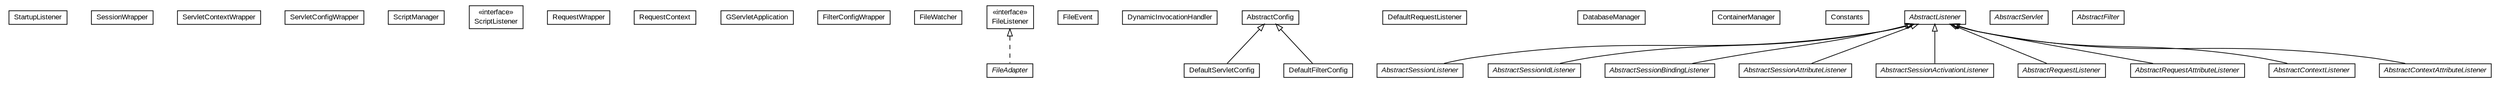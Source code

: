 #!/usr/local/bin/dot
#
# Class diagram 
# Generated by UMLGraph version R5_6-24-gf6e263 (http://www.umlgraph.org/)
#

digraph G {
	edge [fontname="arial",fontsize=10,labelfontname="arial",labelfontsize=10];
	node [fontname="arial",fontsize=10,shape=plaintext];
	nodesep=0.25;
	ranksep=0.5;
	// org.gservlet.StartupListener
	c0 [label=<<table title="org.gservlet.StartupListener" border="0" cellborder="1" cellspacing="0" cellpadding="2" port="p" href="./StartupListener.html">
		<tr><td><table border="0" cellspacing="0" cellpadding="1">
<tr><td align="center" balign="center"> StartupListener </td></tr>
		</table></td></tr>
		</table>>, URL="./StartupListener.html", fontname="arial", fontcolor="black", fontsize=10.0];
	// org.gservlet.SessionWrapper
	c1 [label=<<table title="org.gservlet.SessionWrapper" border="0" cellborder="1" cellspacing="0" cellpadding="2" port="p" href="./SessionWrapper.html">
		<tr><td><table border="0" cellspacing="0" cellpadding="1">
<tr><td align="center" balign="center"> SessionWrapper </td></tr>
		</table></td></tr>
		</table>>, URL="./SessionWrapper.html", fontname="arial", fontcolor="black", fontsize=10.0];
	// org.gservlet.ServletContextWrapper
	c2 [label=<<table title="org.gservlet.ServletContextWrapper" border="0" cellborder="1" cellspacing="0" cellpadding="2" port="p" href="./ServletContextWrapper.html">
		<tr><td><table border="0" cellspacing="0" cellpadding="1">
<tr><td align="center" balign="center"> ServletContextWrapper </td></tr>
		</table></td></tr>
		</table>>, URL="./ServletContextWrapper.html", fontname="arial", fontcolor="black", fontsize=10.0];
	// org.gservlet.ServletConfigWrapper
	c3 [label=<<table title="org.gservlet.ServletConfigWrapper" border="0" cellborder="1" cellspacing="0" cellpadding="2" port="p" href="./ServletConfigWrapper.html">
		<tr><td><table border="0" cellspacing="0" cellpadding="1">
<tr><td align="center" balign="center"> ServletConfigWrapper </td></tr>
		</table></td></tr>
		</table>>, URL="./ServletConfigWrapper.html", fontname="arial", fontcolor="black", fontsize=10.0];
	// org.gservlet.ScriptManager
	c4 [label=<<table title="org.gservlet.ScriptManager" border="0" cellborder="1" cellspacing="0" cellpadding="2" port="p" href="./ScriptManager.html">
		<tr><td><table border="0" cellspacing="0" cellpadding="1">
<tr><td align="center" balign="center"> ScriptManager </td></tr>
		</table></td></tr>
		</table>>, URL="./ScriptManager.html", fontname="arial", fontcolor="black", fontsize=10.0];
	// org.gservlet.ScriptListener
	c5 [label=<<table title="org.gservlet.ScriptListener" border="0" cellborder="1" cellspacing="0" cellpadding="2" port="p" href="./ScriptListener.html">
		<tr><td><table border="0" cellspacing="0" cellpadding="1">
<tr><td align="center" balign="center"> &#171;interface&#187; </td></tr>
<tr><td align="center" balign="center"> ScriptListener </td></tr>
		</table></td></tr>
		</table>>, URL="./ScriptListener.html", fontname="arial", fontcolor="black", fontsize=10.0];
	// org.gservlet.RequestWrapper
	c6 [label=<<table title="org.gservlet.RequestWrapper" border="0" cellborder="1" cellspacing="0" cellpadding="2" port="p" href="./RequestWrapper.html">
		<tr><td><table border="0" cellspacing="0" cellpadding="1">
<tr><td align="center" balign="center"> RequestWrapper </td></tr>
		</table></td></tr>
		</table>>, URL="./RequestWrapper.html", fontname="arial", fontcolor="black", fontsize=10.0];
	// org.gservlet.RequestContext
	c7 [label=<<table title="org.gservlet.RequestContext" border="0" cellborder="1" cellspacing="0" cellpadding="2" port="p" href="./RequestContext.html">
		<tr><td><table border="0" cellspacing="0" cellpadding="1">
<tr><td align="center" balign="center"> RequestContext </td></tr>
		</table></td></tr>
		</table>>, URL="./RequestContext.html", fontname="arial", fontcolor="black", fontsize=10.0];
	// org.gservlet.GServletApplication
	c8 [label=<<table title="org.gservlet.GServletApplication" border="0" cellborder="1" cellspacing="0" cellpadding="2" port="p" href="./GServletApplication.html">
		<tr><td><table border="0" cellspacing="0" cellpadding="1">
<tr><td align="center" balign="center"> GServletApplication </td></tr>
		</table></td></tr>
		</table>>, URL="./GServletApplication.html", fontname="arial", fontcolor="black", fontsize=10.0];
	// org.gservlet.FilterConfigWrapper
	c9 [label=<<table title="org.gservlet.FilterConfigWrapper" border="0" cellborder="1" cellspacing="0" cellpadding="2" port="p" href="./FilterConfigWrapper.html">
		<tr><td><table border="0" cellspacing="0" cellpadding="1">
<tr><td align="center" balign="center"> FilterConfigWrapper </td></tr>
		</table></td></tr>
		</table>>, URL="./FilterConfigWrapper.html", fontname="arial", fontcolor="black", fontsize=10.0];
	// org.gservlet.FileWatcher
	c10 [label=<<table title="org.gservlet.FileWatcher" border="0" cellborder="1" cellspacing="0" cellpadding="2" port="p" href="./FileWatcher.html">
		<tr><td><table border="0" cellspacing="0" cellpadding="1">
<tr><td align="center" balign="center"> FileWatcher </td></tr>
		</table></td></tr>
		</table>>, URL="./FileWatcher.html", fontname="arial", fontcolor="black", fontsize=10.0];
	// org.gservlet.FileListener
	c11 [label=<<table title="org.gservlet.FileListener" border="0" cellborder="1" cellspacing="0" cellpadding="2" port="p" href="./FileListener.html">
		<tr><td><table border="0" cellspacing="0" cellpadding="1">
<tr><td align="center" balign="center"> &#171;interface&#187; </td></tr>
<tr><td align="center" balign="center"> FileListener </td></tr>
		</table></td></tr>
		</table>>, URL="./FileListener.html", fontname="arial", fontcolor="black", fontsize=10.0];
	// org.gservlet.FileEvent
	c12 [label=<<table title="org.gservlet.FileEvent" border="0" cellborder="1" cellspacing="0" cellpadding="2" port="p" href="./FileEvent.html">
		<tr><td><table border="0" cellspacing="0" cellpadding="1">
<tr><td align="center" balign="center"> FileEvent </td></tr>
		</table></td></tr>
		</table>>, URL="./FileEvent.html", fontname="arial", fontcolor="black", fontsize=10.0];
	// org.gservlet.FileAdapter
	c13 [label=<<table title="org.gservlet.FileAdapter" border="0" cellborder="1" cellspacing="0" cellpadding="2" port="p" href="./FileAdapter.html">
		<tr><td><table border="0" cellspacing="0" cellpadding="1">
<tr><td align="center" balign="center"><font face="arial italic"> FileAdapter </font></td></tr>
		</table></td></tr>
		</table>>, URL="./FileAdapter.html", fontname="arial", fontcolor="black", fontsize=10.0];
	// org.gservlet.DynamicInvocationHandler
	c14 [label=<<table title="org.gservlet.DynamicInvocationHandler" border="0" cellborder="1" cellspacing="0" cellpadding="2" port="p" href="./DynamicInvocationHandler.html">
		<tr><td><table border="0" cellspacing="0" cellpadding="1">
<tr><td align="center" balign="center"> DynamicInvocationHandler </td></tr>
		</table></td></tr>
		</table>>, URL="./DynamicInvocationHandler.html", fontname="arial", fontcolor="black", fontsize=10.0];
	// org.gservlet.DefaultServletConfig
	c15 [label=<<table title="org.gservlet.DefaultServletConfig" border="0" cellborder="1" cellspacing="0" cellpadding="2" port="p" href="./DefaultServletConfig.html">
		<tr><td><table border="0" cellspacing="0" cellpadding="1">
<tr><td align="center" balign="center"> DefaultServletConfig </td></tr>
		</table></td></tr>
		</table>>, URL="./DefaultServletConfig.html", fontname="arial", fontcolor="black", fontsize=10.0];
	// org.gservlet.DefaultRequestListener
	c16 [label=<<table title="org.gservlet.DefaultRequestListener" border="0" cellborder="1" cellspacing="0" cellpadding="2" port="p" href="./DefaultRequestListener.html">
		<tr><td><table border="0" cellspacing="0" cellpadding="1">
<tr><td align="center" balign="center"> DefaultRequestListener </td></tr>
		</table></td></tr>
		</table>>, URL="./DefaultRequestListener.html", fontname="arial", fontcolor="black", fontsize=10.0];
	// org.gservlet.DefaultFilterConfig
	c17 [label=<<table title="org.gservlet.DefaultFilterConfig" border="0" cellborder="1" cellspacing="0" cellpadding="2" port="p" href="./DefaultFilterConfig.html">
		<tr><td><table border="0" cellspacing="0" cellpadding="1">
<tr><td align="center" balign="center"> DefaultFilterConfig </td></tr>
		</table></td></tr>
		</table>>, URL="./DefaultFilterConfig.html", fontname="arial", fontcolor="black", fontsize=10.0];
	// org.gservlet.DatabaseManager
	c18 [label=<<table title="org.gservlet.DatabaseManager" border="0" cellborder="1" cellspacing="0" cellpadding="2" port="p" href="./DatabaseManager.html">
		<tr><td><table border="0" cellspacing="0" cellpadding="1">
<tr><td align="center" balign="center"> DatabaseManager </td></tr>
		</table></td></tr>
		</table>>, URL="./DatabaseManager.html", fontname="arial", fontcolor="black", fontsize=10.0];
	// org.gservlet.ContainerManager
	c19 [label=<<table title="org.gservlet.ContainerManager" border="0" cellborder="1" cellspacing="0" cellpadding="2" port="p" href="./ContainerManager.html">
		<tr><td><table border="0" cellspacing="0" cellpadding="1">
<tr><td align="center" balign="center"> ContainerManager </td></tr>
		</table></td></tr>
		</table>>, URL="./ContainerManager.html", fontname="arial", fontcolor="black", fontsize=10.0];
	// org.gservlet.Constants
	c20 [label=<<table title="org.gservlet.Constants" border="0" cellborder="1" cellspacing="0" cellpadding="2" port="p" href="./Constants.html">
		<tr><td><table border="0" cellspacing="0" cellpadding="1">
<tr><td align="center" balign="center"> Constants </td></tr>
		</table></td></tr>
		</table>>, URL="./Constants.html", fontname="arial", fontcolor="black", fontsize=10.0];
	// org.gservlet.AbstractSessionListener
	c21 [label=<<table title="org.gservlet.AbstractSessionListener" border="0" cellborder="1" cellspacing="0" cellpadding="2" port="p" href="./AbstractSessionListener.html">
		<tr><td><table border="0" cellspacing="0" cellpadding="1">
<tr><td align="center" balign="center"><font face="arial italic"> AbstractSessionListener </font></td></tr>
		</table></td></tr>
		</table>>, URL="./AbstractSessionListener.html", fontname="arial", fontcolor="black", fontsize=10.0];
	// org.gservlet.AbstractSessionIdListener
	c22 [label=<<table title="org.gservlet.AbstractSessionIdListener" border="0" cellborder="1" cellspacing="0" cellpadding="2" port="p" href="./AbstractSessionIdListener.html">
		<tr><td><table border="0" cellspacing="0" cellpadding="1">
<tr><td align="center" balign="center"><font face="arial italic"> AbstractSessionIdListener </font></td></tr>
		</table></td></tr>
		</table>>, URL="./AbstractSessionIdListener.html", fontname="arial", fontcolor="black", fontsize=10.0];
	// org.gservlet.AbstractSessionBindingListener
	c23 [label=<<table title="org.gservlet.AbstractSessionBindingListener" border="0" cellborder="1" cellspacing="0" cellpadding="2" port="p" href="./AbstractSessionBindingListener.html">
		<tr><td><table border="0" cellspacing="0" cellpadding="1">
<tr><td align="center" balign="center"><font face="arial italic"> AbstractSessionBindingListener </font></td></tr>
		</table></td></tr>
		</table>>, URL="./AbstractSessionBindingListener.html", fontname="arial", fontcolor="black", fontsize=10.0];
	// org.gservlet.AbstractSessionAttributeListener
	c24 [label=<<table title="org.gservlet.AbstractSessionAttributeListener" border="0" cellborder="1" cellspacing="0" cellpadding="2" port="p" href="./AbstractSessionAttributeListener.html">
		<tr><td><table border="0" cellspacing="0" cellpadding="1">
<tr><td align="center" balign="center"><font face="arial italic"> AbstractSessionAttributeListener </font></td></tr>
		</table></td></tr>
		</table>>, URL="./AbstractSessionAttributeListener.html", fontname="arial", fontcolor="black", fontsize=10.0];
	// org.gservlet.AbstractSessionActivationListener
	c25 [label=<<table title="org.gservlet.AbstractSessionActivationListener" border="0" cellborder="1" cellspacing="0" cellpadding="2" port="p" href="./AbstractSessionActivationListener.html">
		<tr><td><table border="0" cellspacing="0" cellpadding="1">
<tr><td align="center" balign="center"><font face="arial italic"> AbstractSessionActivationListener </font></td></tr>
		</table></td></tr>
		</table>>, URL="./AbstractSessionActivationListener.html", fontname="arial", fontcolor="black", fontsize=10.0];
	// org.gservlet.AbstractServlet
	c26 [label=<<table title="org.gservlet.AbstractServlet" border="0" cellborder="1" cellspacing="0" cellpadding="2" port="p" href="./AbstractServlet.html">
		<tr><td><table border="0" cellspacing="0" cellpadding="1">
<tr><td align="center" balign="center"><font face="arial italic"> AbstractServlet </font></td></tr>
		</table></td></tr>
		</table>>, URL="./AbstractServlet.html", fontname="arial", fontcolor="black", fontsize=10.0];
	// org.gservlet.AbstractRequestListener
	c27 [label=<<table title="org.gservlet.AbstractRequestListener" border="0" cellborder="1" cellspacing="0" cellpadding="2" port="p" href="./AbstractRequestListener.html">
		<tr><td><table border="0" cellspacing="0" cellpadding="1">
<tr><td align="center" balign="center"><font face="arial italic"> AbstractRequestListener </font></td></tr>
		</table></td></tr>
		</table>>, URL="./AbstractRequestListener.html", fontname="arial", fontcolor="black", fontsize=10.0];
	// org.gservlet.AbstractRequestAttributeListener
	c28 [label=<<table title="org.gservlet.AbstractRequestAttributeListener" border="0" cellborder="1" cellspacing="0" cellpadding="2" port="p" href="./AbstractRequestAttributeListener.html">
		<tr><td><table border="0" cellspacing="0" cellpadding="1">
<tr><td align="center" balign="center"><font face="arial italic"> AbstractRequestAttributeListener </font></td></tr>
		</table></td></tr>
		</table>>, URL="./AbstractRequestAttributeListener.html", fontname="arial", fontcolor="black", fontsize=10.0];
	// org.gservlet.AbstractListener
	c29 [label=<<table title="org.gservlet.AbstractListener" border="0" cellborder="1" cellspacing="0" cellpadding="2" port="p" href="./AbstractListener.html">
		<tr><td><table border="0" cellspacing="0" cellpadding="1">
<tr><td align="center" balign="center"><font face="arial italic"> AbstractListener </font></td></tr>
		</table></td></tr>
		</table>>, URL="./AbstractListener.html", fontname="arial", fontcolor="black", fontsize=10.0];
	// org.gservlet.AbstractFilter
	c30 [label=<<table title="org.gservlet.AbstractFilter" border="0" cellborder="1" cellspacing="0" cellpadding="2" port="p" href="./AbstractFilter.html">
		<tr><td><table border="0" cellspacing="0" cellpadding="1">
<tr><td align="center" balign="center"><font face="arial italic"> AbstractFilter </font></td></tr>
		</table></td></tr>
		</table>>, URL="./AbstractFilter.html", fontname="arial", fontcolor="black", fontsize=10.0];
	// org.gservlet.AbstractContextListener
	c31 [label=<<table title="org.gservlet.AbstractContextListener" border="0" cellborder="1" cellspacing="0" cellpadding="2" port="p" href="./AbstractContextListener.html">
		<tr><td><table border="0" cellspacing="0" cellpadding="1">
<tr><td align="center" balign="center"><font face="arial italic"> AbstractContextListener </font></td></tr>
		</table></td></tr>
		</table>>, URL="./AbstractContextListener.html", fontname="arial", fontcolor="black", fontsize=10.0];
	// org.gservlet.AbstractContextAttributeListener
	c32 [label=<<table title="org.gservlet.AbstractContextAttributeListener" border="0" cellborder="1" cellspacing="0" cellpadding="2" port="p" href="./AbstractContextAttributeListener.html">
		<tr><td><table border="0" cellspacing="0" cellpadding="1">
<tr><td align="center" balign="center"><font face="arial italic"> AbstractContextAttributeListener </font></td></tr>
		</table></td></tr>
		</table>>, URL="./AbstractContextAttributeListener.html", fontname="arial", fontcolor="black", fontsize=10.0];
	// org.gservlet.AbstractConfig
	c33 [label=<<table title="org.gservlet.AbstractConfig" border="0" cellborder="1" cellspacing="0" cellpadding="2" port="p" href="./AbstractConfig.html">
		<tr><td><table border="0" cellspacing="0" cellpadding="1">
<tr><td align="center" balign="center"> AbstractConfig </td></tr>
		</table></td></tr>
		</table>>, URL="./AbstractConfig.html", fontname="arial", fontcolor="black", fontsize=10.0];
	//org.gservlet.FileAdapter implements org.gservlet.FileListener
	c11:p -> c13:p [dir=back,arrowtail=empty,style=dashed];
	//org.gservlet.DefaultServletConfig extends org.gservlet.AbstractConfig
	c33:p -> c15:p [dir=back,arrowtail=empty];
	//org.gservlet.DefaultFilterConfig extends org.gservlet.AbstractConfig
	c33:p -> c17:p [dir=back,arrowtail=empty];
	//org.gservlet.AbstractSessionListener extends org.gservlet.AbstractListener
	c29:p -> c21:p [dir=back,arrowtail=empty];
	//org.gservlet.AbstractSessionIdListener extends org.gservlet.AbstractListener
	c29:p -> c22:p [dir=back,arrowtail=empty];
	//org.gservlet.AbstractSessionBindingListener extends org.gservlet.AbstractListener
	c29:p -> c23:p [dir=back,arrowtail=empty];
	//org.gservlet.AbstractSessionAttributeListener extends org.gservlet.AbstractListener
	c29:p -> c24:p [dir=back,arrowtail=empty];
	//org.gservlet.AbstractSessionActivationListener extends org.gservlet.AbstractListener
	c29:p -> c25:p [dir=back,arrowtail=empty];
	//org.gservlet.AbstractRequestListener extends org.gservlet.AbstractListener
	c29:p -> c27:p [dir=back,arrowtail=empty];
	//org.gservlet.AbstractRequestAttributeListener extends org.gservlet.AbstractListener
	c29:p -> c28:p [dir=back,arrowtail=empty];
	//org.gservlet.AbstractContextListener extends org.gservlet.AbstractListener
	c29:p -> c31:p [dir=back,arrowtail=empty];
	//org.gservlet.AbstractContextAttributeListener extends org.gservlet.AbstractListener
	c29:p -> c32:p [dir=back,arrowtail=empty];
}

